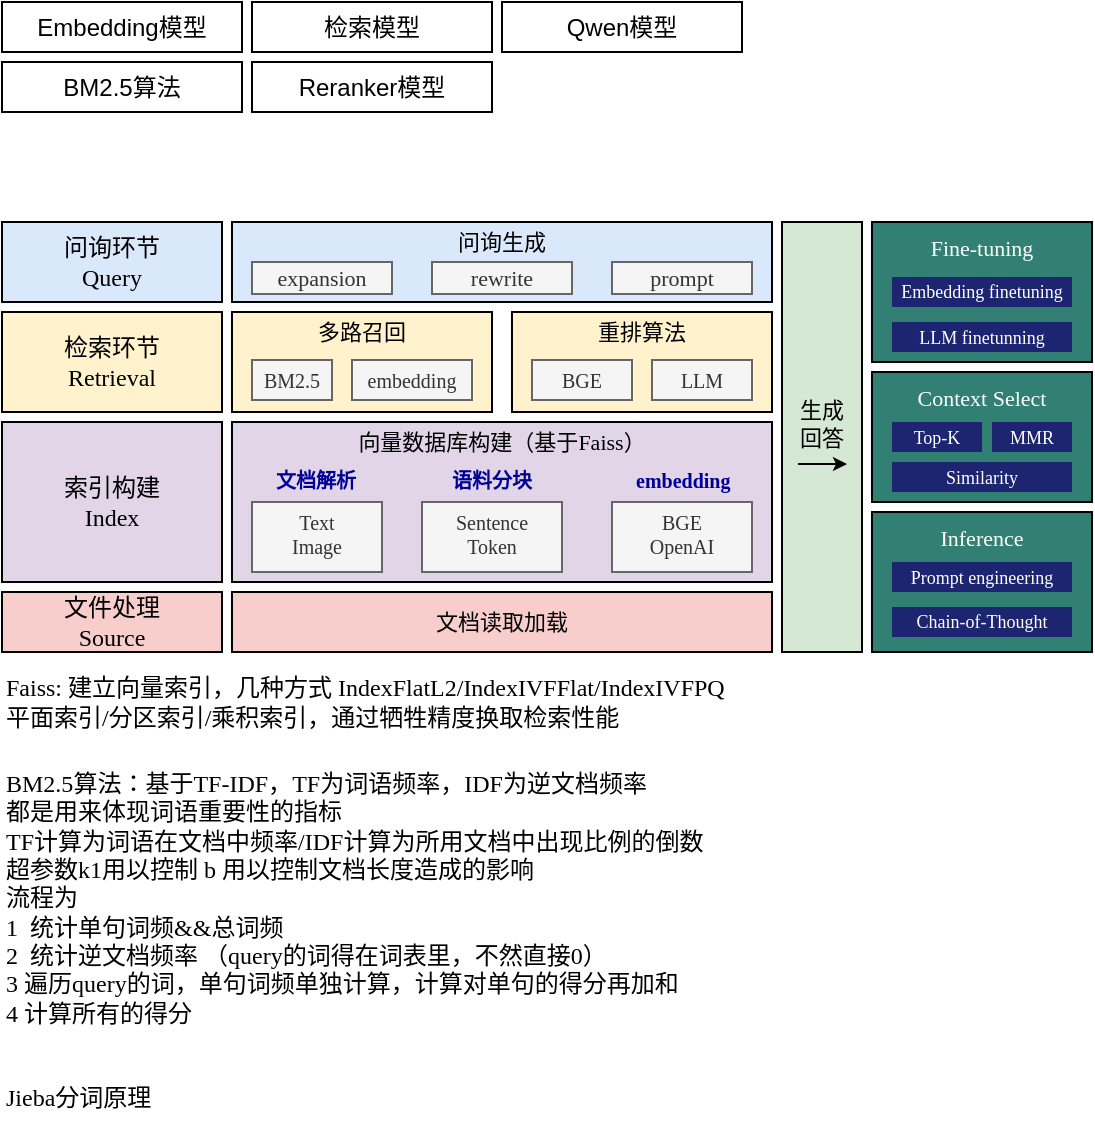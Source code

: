 <mxfile version="24.7.7">
  <diagram name="第 1 页" id="MafnV5kA-N-Bn0CcQXsm">
    <mxGraphModel dx="1060" dy="760" grid="1" gridSize="5" guides="1" tooltips="1" connect="1" arrows="1" fold="1" page="0" pageScale="1" pageWidth="827" pageHeight="1169" math="0" shadow="0">
      <root>
        <mxCell id="0" />
        <mxCell id="1" parent="0" />
        <mxCell id="W3ZhN9rzalotpdxbDRm3-1" value="Qwen模型" style="rounded=0;whiteSpace=wrap;html=1;" parent="1" vertex="1">
          <mxGeometry x="165" y="-50" width="120" height="25" as="geometry" />
        </mxCell>
        <mxCell id="W3ZhN9rzalotpdxbDRm3-2" value="Embedding模型" style="rounded=0;whiteSpace=wrap;html=1;" parent="1" vertex="1">
          <mxGeometry x="-85" y="-50" width="120" height="25" as="geometry" />
        </mxCell>
        <mxCell id="W3ZhN9rzalotpdxbDRm3-3" value="BM2.5算法" style="rounded=0;whiteSpace=wrap;html=1;" parent="1" vertex="1">
          <mxGeometry x="-85" y="-20" width="120" height="25" as="geometry" />
        </mxCell>
        <mxCell id="W3ZhN9rzalotpdxbDRm3-4" value="检索模型" style="rounded=0;whiteSpace=wrap;html=1;" parent="1" vertex="1">
          <mxGeometry x="40" y="-50" width="120" height="25" as="geometry" />
        </mxCell>
        <mxCell id="O_Eo14AQ1HiPcfrSu76b-1" value="Reranker模型" style="rounded=0;whiteSpace=wrap;html=1;" parent="1" vertex="1">
          <mxGeometry x="40" y="-20" width="120" height="25" as="geometry" />
        </mxCell>
        <mxCell id="O_Eo14AQ1HiPcfrSu76b-2" value="&lt;div&gt;&lt;font face=&quot;宋体&quot;&gt;问询环节&lt;/font&gt;&lt;/div&gt;Query" style="rounded=0;whiteSpace=wrap;html=1;fillColor=#dae8fc;strokeColor=#000000;fontFamily=Times New Roman;" parent="1" vertex="1">
          <mxGeometry x="-85" y="60" width="110" height="40" as="geometry" />
        </mxCell>
        <mxCell id="O_Eo14AQ1HiPcfrSu76b-3" value="&lt;div style=&quot;font-size: 11px;&quot;&gt;&lt;font face=&quot;宋体&quot;&gt;问询生成&lt;/font&gt;&lt;/div&gt;" style="rounded=0;whiteSpace=wrap;html=1;fillColor=#dae8fc;strokeColor=#000000;verticalAlign=top;fontSize=11;fontFamily=Times New Roman;spacing=-1;" parent="1" vertex="1">
          <mxGeometry x="30" y="60" width="270" height="40" as="geometry" />
        </mxCell>
        <mxCell id="O_Eo14AQ1HiPcfrSu76b-4" value="&lt;span style=&quot;font-size: 11px;&quot;&gt;expansion&lt;/span&gt;" style="rounded=0;whiteSpace=wrap;html=1;verticalAlign=middle;fontFamily=Times New Roman;fillColor=#f5f5f5;strokeColor=#666666;strokeWidth=1;fontColor=#333333;fontSize=11;" parent="1" vertex="1">
          <mxGeometry x="40" y="80" width="70" height="16" as="geometry" />
        </mxCell>
        <mxCell id="O_Eo14AQ1HiPcfrSu76b-6" value="&lt;span style=&quot;font-size: 11px;&quot;&gt;rewrite&lt;/span&gt;" style="rounded=0;whiteSpace=wrap;html=1;verticalAlign=middle;fontFamily=Times New Roman;fillColor=#f5f5f5;strokeColor=#666666;strokeWidth=1;fontColor=#333333;fontSize=11;" parent="1" vertex="1">
          <mxGeometry x="130" y="80" width="70" height="16" as="geometry" />
        </mxCell>
        <mxCell id="O_Eo14AQ1HiPcfrSu76b-7" value="&lt;span style=&quot;font-size: 11px;&quot;&gt;prompt&lt;/span&gt;" style="rounded=0;whiteSpace=wrap;html=1;verticalAlign=middle;fontFamily=Times New Roman;fillColor=#f5f5f5;strokeColor=#666666;strokeWidth=1;fontColor=#333333;fontSize=11;" parent="1" vertex="1">
          <mxGeometry x="220" y="80" width="70" height="16" as="geometry" />
        </mxCell>
        <mxCell id="O_Eo14AQ1HiPcfrSu76b-8" value="&lt;div&gt;&lt;font face=&quot;宋体&quot;&gt;检索环节&lt;/font&gt;&lt;/div&gt;Retrieval" style="rounded=0;whiteSpace=wrap;html=1;fillColor=#fff2cc;strokeColor=#000000;fontFamily=Times New Roman;" parent="1" vertex="1">
          <mxGeometry x="-85" y="105" width="110" height="50" as="geometry" />
        </mxCell>
        <mxCell id="O_Eo14AQ1HiPcfrSu76b-10" value="&lt;div style=&quot;font-size: 11px;&quot;&gt;多路召回&lt;/div&gt;" style="rounded=0;whiteSpace=wrap;html=1;fillColor=#fff2cc;strokeColor=#000000;verticalAlign=top;fontSize=11;fontFamily=宋体;spacing=-1;" parent="1" vertex="1">
          <mxGeometry x="30" y="105" width="130" height="50" as="geometry" />
        </mxCell>
        <mxCell id="O_Eo14AQ1HiPcfrSu76b-11" value="&lt;span style=&quot;font-size: 10px;&quot;&gt;BM2.5&lt;/span&gt;" style="rounded=0;whiteSpace=wrap;html=1;verticalAlign=middle;fontFamily=Times New Roman;fillColor=#f5f5f5;strokeColor=#666666;strokeWidth=1;fontColor=#333333;fontSize=10;" parent="1" vertex="1">
          <mxGeometry x="40" y="129" width="40" height="20" as="geometry" />
        </mxCell>
        <mxCell id="O_Eo14AQ1HiPcfrSu76b-12" value="&lt;span style=&quot;font-size: 10px;&quot;&gt;embedding&lt;/span&gt;" style="rounded=0;whiteSpace=wrap;html=1;verticalAlign=middle;fontFamily=Times New Roman;fillColor=#f5f5f5;strokeColor=#666666;strokeWidth=1;fontColor=#333333;fontSize=10;" parent="1" vertex="1">
          <mxGeometry x="90" y="129" width="60" height="20" as="geometry" />
        </mxCell>
        <mxCell id="O_Eo14AQ1HiPcfrSu76b-13" value="&lt;div style=&quot;font-size: 11px;&quot;&gt;重排算法&lt;/div&gt;" style="rounded=0;whiteSpace=wrap;html=1;fillColor=#fff2cc;strokeColor=#000000;verticalAlign=top;fontSize=11;fontFamily=宋体;spacing=-1;" parent="1" vertex="1">
          <mxGeometry x="170" y="105" width="130" height="50" as="geometry" />
        </mxCell>
        <mxCell id="O_Eo14AQ1HiPcfrSu76b-14" value="&lt;div style=&quot;font-size: 11px;&quot;&gt;生成&lt;/div&gt;&lt;div style=&quot;font-size: 11px;&quot;&gt;回答&lt;/div&gt;" style="rounded=0;whiteSpace=wrap;html=1;fillColor=#d5e8d4;strokeColor=#000000;verticalAlign=middle;fontSize=11;fontFamily=宋体;spacingTop=-14;" parent="1" vertex="1">
          <mxGeometry x="305" y="60" width="40" height="215" as="geometry" />
        </mxCell>
        <mxCell id="O_Eo14AQ1HiPcfrSu76b-15" value="&lt;span style=&quot;font-size: 10px;&quot;&gt;BGE&lt;/span&gt;" style="rounded=0;whiteSpace=wrap;html=1;verticalAlign=middle;fontFamily=Times New Roman;fillColor=#f5f5f5;strokeColor=#666666;strokeWidth=1;fontColor=#333333;fontSize=10;" parent="1" vertex="1">
          <mxGeometry x="180" y="129" width="50" height="20" as="geometry" />
        </mxCell>
        <mxCell id="O_Eo14AQ1HiPcfrSu76b-16" value="&lt;span style=&quot;font-size: 10px;&quot;&gt;LLM&lt;/span&gt;" style="rounded=0;whiteSpace=wrap;html=1;verticalAlign=middle;fontFamily=Times New Roman;fillColor=#f5f5f5;strokeColor=#666666;strokeWidth=1;fontColor=#333333;fontSize=10;" parent="1" vertex="1">
          <mxGeometry x="240" y="129" width="50" height="20" as="geometry" />
        </mxCell>
        <mxCell id="O_Eo14AQ1HiPcfrSu76b-17" value="&lt;div&gt;&lt;font face=&quot;宋体&quot;&gt;索引构建&lt;/font&gt;&lt;/div&gt;Index" style="rounded=0;whiteSpace=wrap;html=1;fillColor=#e1d5e7;strokeColor=#000000;fontFamily=Times New Roman;" parent="1" vertex="1">
          <mxGeometry x="-85" y="160" width="110" height="80" as="geometry" />
        </mxCell>
        <mxCell id="O_Eo14AQ1HiPcfrSu76b-18" value="&lt;div&gt;&lt;font face=&quot;宋体&quot;&gt;文件处理&lt;/font&gt;&lt;/div&gt;Source" style="rounded=0;whiteSpace=wrap;html=1;fillColor=#f8cecc;strokeColor=#000000;fontFamily=Times New Roman;" parent="1" vertex="1">
          <mxGeometry x="-85" y="245" width="110" height="30" as="geometry" />
        </mxCell>
        <mxCell id="O_Eo14AQ1HiPcfrSu76b-19" value="&lt;div style=&quot;font-size: 11px;&quot;&gt;&lt;font face=&quot;宋体&quot;&gt;向量数据库构建（基于&lt;/font&gt;&lt;span style=&quot;background-color: initial;&quot;&gt;Faiss&lt;/span&gt;&lt;span style=&quot;font-family: 宋体; background-color: initial;&quot;&gt;）&lt;/span&gt;&lt;/div&gt;" style="rounded=0;whiteSpace=wrap;html=1;fillColor=#e1d5e7;strokeColor=#000000;verticalAlign=top;fontSize=11;fontFamily=Times New Roman;spacing=-1;" parent="1" vertex="1">
          <mxGeometry x="30" y="160" width="270" height="80" as="geometry" />
        </mxCell>
        <mxCell id="O_Eo14AQ1HiPcfrSu76b-20" value="&lt;div style=&quot;font-size: 11px;&quot;&gt;&lt;font face=&quot;宋体&quot;&gt;文档读取加载&lt;/font&gt;&lt;/div&gt;" style="rounded=0;whiteSpace=wrap;html=1;fillColor=#f8cecc;strokeColor=#000000;verticalAlign=middle;fontSize=11;fontFamily=Times New Roman;" parent="1" vertex="1">
          <mxGeometry x="30" y="245" width="270" height="30" as="geometry" />
        </mxCell>
        <mxCell id="O_Eo14AQ1HiPcfrSu76b-21" value="&lt;div&gt;&lt;span style=&quot;background-color: initial; text-align: left;&quot;&gt;Text&lt;/span&gt;&lt;div&gt;&lt;div&gt;&lt;font&gt;Image&lt;/font&gt;&lt;/div&gt;&lt;/div&gt;&lt;/div&gt;" style="rounded=0;whiteSpace=wrap;html=1;verticalAlign=top;fontFamily=Times New Roman;fillColor=#f5f5f5;strokeColor=#666666;strokeWidth=1;fontColor=#333333;fontSize=10;spacing=0;" parent="1" vertex="1">
          <mxGeometry x="40" y="200" width="65" height="35" as="geometry" />
        </mxCell>
        <mxCell id="O_Eo14AQ1HiPcfrSu76b-23" value="Sentence&lt;div&gt;Token&lt;/div&gt;" style="rounded=0;whiteSpace=wrap;html=1;verticalAlign=top;fontFamily=Times New Roman;fillColor=#f5f5f5;strokeColor=#666666;strokeWidth=1;fontColor=#333333;fontSize=10;spacing=0;" parent="1" vertex="1">
          <mxGeometry x="125" y="200" width="70" height="35" as="geometry" />
        </mxCell>
        <mxCell id="O_Eo14AQ1HiPcfrSu76b-24" value="&lt;div&gt;BGE&lt;/div&gt;&lt;div&gt;OpenAI&lt;/div&gt;" style="rounded=0;whiteSpace=wrap;html=1;verticalAlign=top;fontFamily=Times New Roman;fillColor=#f5f5f5;strokeColor=#666666;strokeWidth=1;fontColor=#333333;fontSize=10;spacing=0;" parent="1" vertex="1">
          <mxGeometry x="220" y="200" width="70" height="35" as="geometry" />
        </mxCell>
        <mxCell id="O_Eo14AQ1HiPcfrSu76b-28" value="&lt;span style=&quot;font-family: 宋体; font-size: 10px; font-style: normal; font-variant-ligatures: normal; font-variant-caps: normal; letter-spacing: normal; orphans: 2; text-align: center; text-indent: 0px; text-transform: none; widows: 2; word-spacing: 0px; -webkit-text-stroke-width: 0px; white-space: normal; text-decoration-thickness: initial; text-decoration-style: initial; text-decoration-color: initial; float: none; display: inline !important;&quot;&gt;文档解析&lt;/span&gt;" style="text;whiteSpace=wrap;html=1;fillColor=none;labelBackgroundColor=none;fontColor=#000099;fontStyle=1" parent="1" vertex="1">
          <mxGeometry x="50" y="175" width="45" height="25" as="geometry" />
        </mxCell>
        <mxCell id="O_Eo14AQ1HiPcfrSu76b-29" value="&lt;span style=&quot;font-family: 宋体; font-size: 10px; font-style: normal; font-variant-ligatures: normal; font-variant-caps: normal; letter-spacing: normal; orphans: 2; text-align: center; text-indent: 0px; text-transform: none; widows: 2; word-spacing: 0px; -webkit-text-stroke-width: 0px; white-space: normal; text-decoration-thickness: initial; text-decoration-style: initial; text-decoration-color: initial; float: none; display: inline !important;&quot;&gt;语料分块&lt;/span&gt;" style="text;whiteSpace=wrap;html=1;fillColor=none;labelBackgroundColor=none;fontColor=#000099;fontStyle=1" parent="1" vertex="1">
          <mxGeometry x="137.5" y="175" width="45" height="25" as="geometry" />
        </mxCell>
        <mxCell id="O_Eo14AQ1HiPcfrSu76b-30" value="&lt;span style=&quot;font-size: 10px; font-style: normal; font-variant-ligatures: normal; font-variant-caps: normal; letter-spacing: normal; orphans: 2; text-align: center; text-indent: 0px; text-transform: none; widows: 2; word-spacing: 0px; -webkit-text-stroke-width: 0px; white-space: normal; text-decoration-thickness: initial; text-decoration-style: initial; text-decoration-color: initial; float: none; display: inline !important;&quot;&gt;embedding&lt;/span&gt;" style="text;whiteSpace=wrap;html=1;fillColor=none;labelBackgroundColor=none;fontColor=#000099;fontStyle=1;fontFamily=Times New Roman;" parent="1" vertex="1">
          <mxGeometry x="230" y="175" width="50" height="25" as="geometry" />
        </mxCell>
        <mxCell id="O_Eo14AQ1HiPcfrSu76b-32" value="&lt;div style=&quot;font-size: 11px;&quot;&gt;Fine-tuning&lt;/div&gt;" style="rounded=0;whiteSpace=wrap;html=1;fillColor=#328073;strokeColor=#000000;verticalAlign=top;fontSize=11;fontFamily=Times New Roman;fontColor=#FFFFFF;" parent="1" vertex="1">
          <mxGeometry x="350" y="60" width="110" height="70" as="geometry" />
        </mxCell>
        <mxCell id="O_Eo14AQ1HiPcfrSu76b-33" value="&lt;div style=&quot;font-size: 11px;&quot;&gt;Context Select&lt;/div&gt;" style="rounded=0;whiteSpace=wrap;html=1;fillColor=#328073;strokeColor=#000000;verticalAlign=top;fontSize=11;fontFamily=Times New Roman;fontColor=#FFFFFF;" parent="1" vertex="1">
          <mxGeometry x="350" y="135" width="110" height="65" as="geometry" />
        </mxCell>
        <mxCell id="O_Eo14AQ1HiPcfrSu76b-34" value="&lt;span style=&quot;font-size: 9px;&quot;&gt;Top-K&lt;/span&gt;" style="rounded=0;whiteSpace=wrap;html=1;verticalAlign=middle;fontFamily=Times New Roman;fillColor=#1D2570;strokeColor=none;strokeWidth=1;fontColor=#FFFFFF;fontSize=9;" parent="1" vertex="1">
          <mxGeometry x="360" y="160" width="45" height="15" as="geometry" />
        </mxCell>
        <mxCell id="O_Eo14AQ1HiPcfrSu76b-35" value="&lt;span style=&quot;font-size: 9px;&quot;&gt;MMR&lt;/span&gt;" style="rounded=0;whiteSpace=wrap;html=1;verticalAlign=middle;fontFamily=Times New Roman;fillColor=#1D2570;strokeColor=none;strokeWidth=1;fontColor=#FFFFFF;fontSize=9;" parent="1" vertex="1">
          <mxGeometry x="410" y="160" width="40" height="15" as="geometry" />
        </mxCell>
        <mxCell id="O_Eo14AQ1HiPcfrSu76b-36" value="&lt;span style=&quot;font-size: 9px;&quot;&gt;Similarity&lt;/span&gt;" style="rounded=0;whiteSpace=wrap;html=1;verticalAlign=middle;fontFamily=Times New Roman;fillColor=#1D2570;strokeColor=none;strokeWidth=1;fontColor=#FFFFFF;fontSize=9;" parent="1" vertex="1">
          <mxGeometry x="360" y="180" width="90" height="15" as="geometry" />
        </mxCell>
        <mxCell id="O_Eo14AQ1HiPcfrSu76b-37" value="&lt;div style=&quot;font-size: 11px;&quot;&gt;Inference&lt;/div&gt;&lt;div style=&quot;font-size: 11px;&quot;&gt;&lt;br&gt;&lt;/div&gt;" style="rounded=0;whiteSpace=wrap;html=1;fillColor=#328073;strokeColor=#000000;verticalAlign=top;fontSize=11;fontFamily=Times New Roman;fontColor=#FFFFFF;" parent="1" vertex="1">
          <mxGeometry x="350" y="205" width="110" height="70" as="geometry" />
        </mxCell>
        <mxCell id="O_Eo14AQ1HiPcfrSu76b-38" value="&lt;span style=&quot;font-size: 9px;&quot;&gt;Prompt engineering&lt;/span&gt;" style="rounded=0;whiteSpace=wrap;html=1;verticalAlign=middle;fontFamily=Times New Roman;fillColor=#1D2570;strokeColor=none;strokeWidth=1;fontColor=#FFFFFF;fontSize=9;" parent="1" vertex="1">
          <mxGeometry x="360" y="230" width="90" height="15" as="geometry" />
        </mxCell>
        <mxCell id="O_Eo14AQ1HiPcfrSu76b-39" value="Chain-of-Thought" style="rounded=0;whiteSpace=wrap;html=1;verticalAlign=middle;fontFamily=Times New Roman;fillColor=#1D2570;strokeColor=none;strokeWidth=1;fontColor=#FFFFFF;fontSize=9;" parent="1" vertex="1">
          <mxGeometry x="360" y="252.5" width="90" height="15" as="geometry" />
        </mxCell>
        <mxCell id="O_Eo14AQ1HiPcfrSu76b-40" value="&lt;font face=&quot;Times New Roman&quot;&gt;Faiss: &lt;/font&gt;&lt;font face=&quot;宋体&quot;&gt;建立向量索引，几种方式&amp;nbsp;&lt;/font&gt;&lt;font face=&quot;Times New Roman&quot;&gt;&lt;font style=&quot;background-color: initial;&quot;&gt;IndexFlatL2/&lt;/font&gt;&lt;span style=&quot;background-color: initial;&quot;&gt;IndexIVFFlat/IndexIVFPQ&lt;/span&gt;&lt;/font&gt;&lt;div&gt;&lt;font face=&quot;宋体&quot;&gt;平面索引/分区索引/乘积索引，通过牺牲精度换取检索性能&lt;/font&gt;&lt;/div&gt;" style="text;html=1;align=left;verticalAlign=middle;whiteSpace=wrap;rounded=0;fontFamily=宋体;" parent="1" vertex="1">
          <mxGeometry x="-85" y="285" width="425" height="30" as="geometry" />
        </mxCell>
        <mxCell id="O_Eo14AQ1HiPcfrSu76b-41" value="" style="endArrow=classic;html=1;rounded=0;strokeWidth=1;endSize=4;" parent="1" edge="1">
          <mxGeometry width="50" height="50" relative="1" as="geometry">
            <mxPoint x="313" y="181" as="sourcePoint" />
            <mxPoint x="337.5" y="181" as="targetPoint" />
          </mxGeometry>
        </mxCell>
        <mxCell id="O_Eo14AQ1HiPcfrSu76b-42" value="&lt;font face=&quot;Times New Roman&quot;&gt;BM2.5&lt;/font&gt;&lt;font face=&quot;宋体&quot;&gt;算法：基于&lt;/font&gt;&lt;font face=&quot;Times New Roman&quot;&gt;TF-IDF&lt;/font&gt;&lt;font face=&quot;宋体&quot;&gt;，&lt;/font&gt;&lt;font face=&quot;Times New Roman&quot;&gt;TF&lt;/font&gt;&lt;font face=&quot;宋体&quot;&gt;为词语频率，&lt;/font&gt;&lt;font face=&quot;Times New Roman&quot;&gt;IDF&lt;/font&gt;&lt;font face=&quot;宋体&quot;&gt;为逆文档频率&lt;/font&gt;&lt;div&gt;&lt;font face=&quot;宋体&quot;&gt;都是用来体现词语重要性的指标&lt;/font&gt;&lt;div&gt;&lt;font face=&quot;Times New Roman&quot;&gt;TF&lt;/font&gt;计算为词语在文档中频率/&lt;font face=&quot;Times New Roman&quot;&gt;IDF&lt;/font&gt;计算为所用文档中出现比例的倒数&lt;/div&gt;&lt;/div&gt;&lt;div&gt;超参数&lt;font face=&quot;Times New Roman&quot;&gt;k1&lt;/font&gt;用以控制 &lt;font face=&quot;Times New Roman&quot;&gt;b&lt;/font&gt; 用以控制文档长度造成的影响&lt;/div&gt;&lt;div&gt;流程为&lt;/div&gt;&lt;div&gt;&lt;font face=&quot;Times New Roman&quot;&gt;1&amp;nbsp;&amp;nbsp;&lt;/font&gt;统计单句词频&lt;font face=&quot;Times New Roman&quot;&gt;&amp;amp;&amp;amp;&lt;/font&gt;总词频&amp;nbsp;&lt;/div&gt;&lt;div&gt;&lt;font face=&quot;Times New Roman&quot;&gt;2&amp;nbsp;&amp;nbsp;&lt;/font&gt;统计逆文档频率 （&lt;font face=&quot;Times New Roman&quot;&gt;query&lt;/font&gt;的词得在词表里，不然直接&lt;font face=&quot;Times New Roman&quot;&gt;0&lt;/font&gt;）&lt;/div&gt;&lt;div&gt;&lt;font face=&quot;Times New Roman&quot;&gt;3&lt;/font&gt; 遍历&lt;font face=&quot;Times New Roman&quot;&gt;query&lt;/font&gt;的词，&lt;span style=&quot;background-color: initial;&quot;&gt;单句词频单独计算，&lt;/span&gt;&lt;span style=&quot;background-color: initial;&quot;&gt;计算对单句的得分再加和&lt;/span&gt;&lt;/div&gt;&lt;div&gt;&lt;span style=&quot;background-color: initial;&quot;&gt;&lt;font face=&quot;Times New Roman&quot;&gt;4&lt;/font&gt; 计算所有的得分&lt;/span&gt;&lt;/div&gt;" style="text;html=1;align=left;verticalAlign=middle;whiteSpace=wrap;rounded=0;fontFamily=宋体;" parent="1" vertex="1">
          <mxGeometry x="-85" y="325" width="435" height="145" as="geometry" />
        </mxCell>
        <mxCell id="O_Eo14AQ1HiPcfrSu76b-43" value="&lt;font face=&quot;Times New Roman&quot;&gt;Jieba&lt;/font&gt;&lt;font face=&quot;宋体&quot;&gt;分词原理&lt;/font&gt;" style="text;html=1;align=left;verticalAlign=middle;whiteSpace=wrap;rounded=0;fontFamily=宋体;" parent="1" vertex="1">
          <mxGeometry x="-85" y="480" width="405" height="35" as="geometry" />
        </mxCell>
        <mxCell id="z1lQjwvy5pSk2mGMMR6U-1" value="&lt;span style=&quot;font-size: 9px;&quot;&gt;Embedding finetuning&lt;/span&gt;" style="rounded=0;whiteSpace=wrap;html=1;verticalAlign=middle;fontFamily=Times New Roman;fillColor=#1D2570;strokeColor=none;strokeWidth=1;fontColor=#FFFFFF;fontSize=9;" vertex="1" parent="1">
          <mxGeometry x="360" y="87.5" width="90" height="15" as="geometry" />
        </mxCell>
        <mxCell id="z1lQjwvy5pSk2mGMMR6U-2" value="&lt;span style=&quot;font-size: 9px;&quot;&gt;LLM finetunning&lt;/span&gt;" style="rounded=0;whiteSpace=wrap;html=1;verticalAlign=middle;fontFamily=Times New Roman;fillColor=#1D2570;strokeColor=none;strokeWidth=1;fontColor=#FFFFFF;fontSize=9;" vertex="1" parent="1">
          <mxGeometry x="360" y="110" width="90" height="15" as="geometry" />
        </mxCell>
      </root>
    </mxGraphModel>
  </diagram>
</mxfile>
